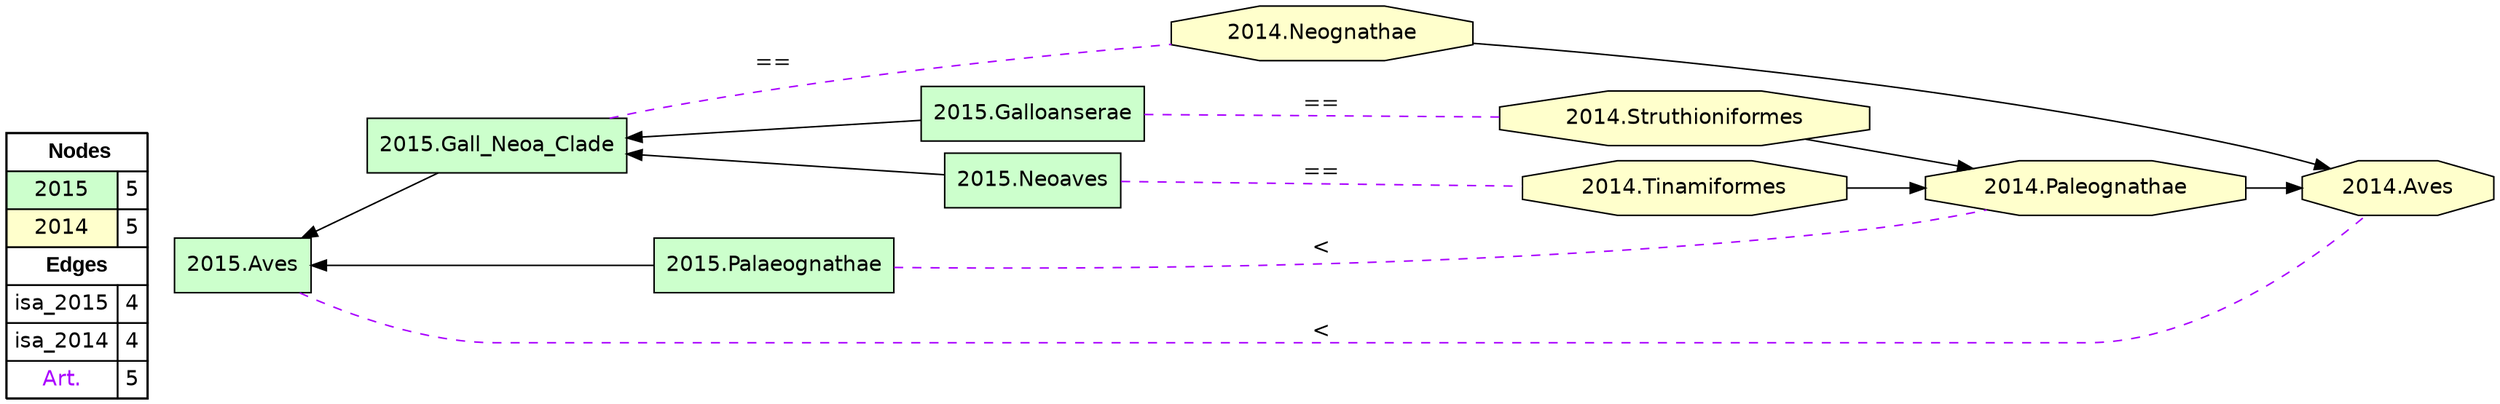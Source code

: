 digraph{
rankdir=LR
node[shape=circle style=filled fillcolor="#FFFFFF"] 
node[shape=box style=filled fillcolor="#CCFFCC" fontname="helvetica"] 
"2015.Gall_Neoa_Clade"
"2015.Palaeognathae"
"2015.Galloanserae"
"2015.Aves"
"2015.Neoaves"
node[shape=circle style=filled fillcolor="#FFFFFF"] 
node[shape=octagon style=filled fillcolor="#FFFFCC" fontname="helvetica"] 
"2014.Aves"
"2014.Paleognathae"
"2014.Neognathae"
"2014.Tinamiformes"
"2014.Struthioniformes"
edge[style=solid color="#000000" constraint=true penwidth=1]
edge[style=solid color="#000000" constraint=true penwidth=1]
"2015.Aves" -> "2015.Palaeognathae" [dir=back]
"2015.Gall_Neoa_Clade" -> "2015.Galloanserae" [dir=back]
"2015.Gall_Neoa_Clade" -> "2015.Neoaves" [dir=back]
"2015.Aves" -> "2015.Gall_Neoa_Clade" [dir=back]
edge[style=solid color="#000000" constraint=true penwidth=1]
edge[style=solid color="#000000" constraint=true penwidth=1]
"2014.Neognathae" -> "2014.Aves"
"2014.Struthioniformes" -> "2014.Paleognathae"
"2014.Paleognathae" -> "2014.Aves"
"2014.Tinamiformes" -> "2014.Paleognathae"
edge[style=solid color="#000000" constraint=true penwidth=1]
edge[style=dashed color="#AA00FF" constraint=true penwidth=1 arrowhead=none]
"2015.Neoaves" -> "2014.Tinamiformes" [label="=="]
"2015.Palaeognathae" -> "2014.Paleognathae" [label="<"]
"2015.Aves" -> "2014.Aves" [label="<"]
"2015.Galloanserae" -> "2014.Struthioniformes" [label="=="]
"2015.Gall_Neoa_Clade" -> "2014.Neognathae" [label="=="]
node[shape=box] 
{rank=source Legend [fillcolor= white margin=0 label=< 
 <TABLE BORDER="0" CELLBORDER="1" CELLSPACING="0" CELLPADDING="4"> 
<TR> <TD COLSPAN="2"><font face="Arial Black"> Nodes</font></TD> </TR> 
<TR> 
 <TD bgcolor="#CCFFCC" fontname="helvetica">2015</TD> 
 <TD>5</TD> 
 </TR> 
<TR> 
 <TD bgcolor="#FFFFCC" fontname="helvetica">2014</TD> 
 <TD>5</TD> 
 </TR> 
<TR> <TD COLSPAN="2"><font face = "Arial Black"> Edges </font></TD> </TR> 
<TR> 
 <TD><font color ="#000000">isa_2015</font></TD> 
 <TD>4</TD> 
 </TR> 
<TR> 
 <TD><font color ="#000000">isa_2014</font></TD> 
 <TD>4</TD> 
 </TR> 
<TR> 
 <TD><font color ="#AA00FF">Art.</font></TD> 
 <TD>5</TD> 
 </TR> 
</TABLE> 
 >] } 
}